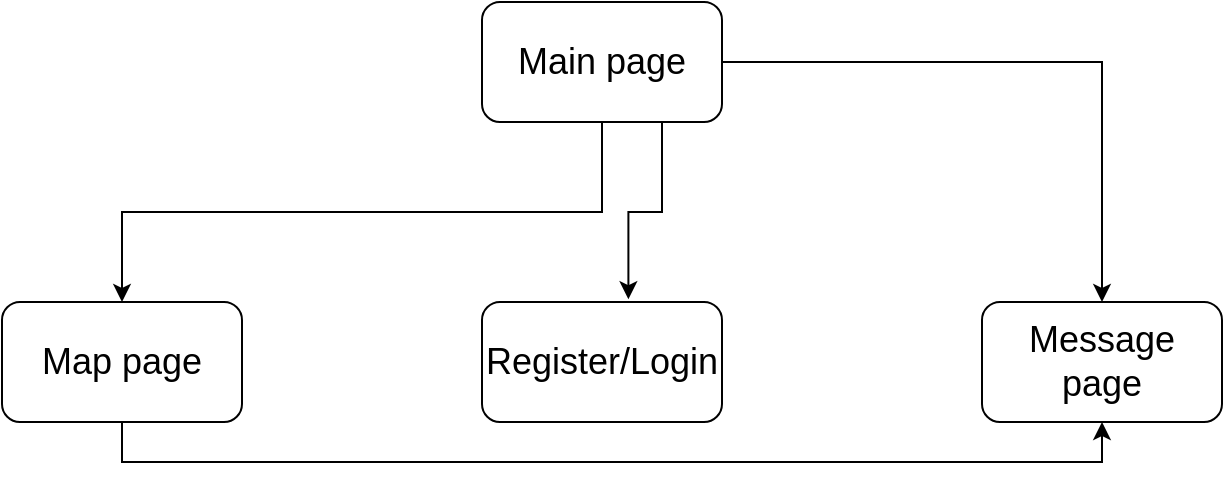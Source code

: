 <mxfile version="20.8.16" type="device"><diagram name="Page-1" id="ODpQYXgB8_LMaE4dIiO1"><mxGraphModel dx="1036" dy="614" grid="1" gridSize="10" guides="1" tooltips="1" connect="1" arrows="1" fold="1" page="1" pageScale="1" pageWidth="850" pageHeight="1100" math="0" shadow="0"><root><mxCell id="0"/><mxCell id="1" parent="0"/><mxCell id="Nmoz59gxqFOvH35rBsO1-5" style="edgeStyle=orthogonalEdgeStyle;rounded=0;orthogonalLoop=1;jettySize=auto;html=1;exitX=0.5;exitY=1;exitDx=0;exitDy=0;entryX=0.5;entryY=0;entryDx=0;entryDy=0;fontSize=18;" edge="1" parent="1" source="Nmoz59gxqFOvH35rBsO1-1" target="Nmoz59gxqFOvH35rBsO1-2"><mxGeometry relative="1" as="geometry"/></mxCell><mxCell id="Nmoz59gxqFOvH35rBsO1-6" style="edgeStyle=orthogonalEdgeStyle;rounded=0;orthogonalLoop=1;jettySize=auto;html=1;exitX=0.75;exitY=1;exitDx=0;exitDy=0;entryX=0.61;entryY=-0.023;entryDx=0;entryDy=0;entryPerimeter=0;fontSize=18;" edge="1" parent="1" source="Nmoz59gxqFOvH35rBsO1-1" target="Nmoz59gxqFOvH35rBsO1-3"><mxGeometry relative="1" as="geometry"/></mxCell><mxCell id="Nmoz59gxqFOvH35rBsO1-7" style="edgeStyle=orthogonalEdgeStyle;rounded=0;orthogonalLoop=1;jettySize=auto;html=1;exitX=1;exitY=0.5;exitDx=0;exitDy=0;entryX=0.5;entryY=0;entryDx=0;entryDy=0;fontSize=18;" edge="1" parent="1" source="Nmoz59gxqFOvH35rBsO1-1" target="Nmoz59gxqFOvH35rBsO1-4"><mxGeometry relative="1" as="geometry"/></mxCell><mxCell id="Nmoz59gxqFOvH35rBsO1-1" value="&lt;font style=&quot;font-size: 18px;&quot;&gt;Main page&lt;/font&gt;" style="rounded=1;whiteSpace=wrap;html=1;" vertex="1" parent="1"><mxGeometry x="290" y="200" width="120" height="60" as="geometry"/></mxCell><mxCell id="Nmoz59gxqFOvH35rBsO1-8" style="edgeStyle=orthogonalEdgeStyle;rounded=0;orthogonalLoop=1;jettySize=auto;html=1;exitX=0.5;exitY=1;exitDx=0;exitDy=0;entryX=0.5;entryY=1;entryDx=0;entryDy=0;fontSize=18;" edge="1" parent="1" source="Nmoz59gxqFOvH35rBsO1-2" target="Nmoz59gxqFOvH35rBsO1-4"><mxGeometry relative="1" as="geometry"/></mxCell><mxCell id="Nmoz59gxqFOvH35rBsO1-2" value="Map page" style="rounded=1;whiteSpace=wrap;html=1;fontSize=18;" vertex="1" parent="1"><mxGeometry x="50" y="350" width="120" height="60" as="geometry"/></mxCell><mxCell id="Nmoz59gxqFOvH35rBsO1-3" value="Register/Login" style="rounded=1;whiteSpace=wrap;html=1;fontSize=18;" vertex="1" parent="1"><mxGeometry x="290" y="350" width="120" height="60" as="geometry"/></mxCell><mxCell id="Nmoz59gxqFOvH35rBsO1-4" value="Message page" style="rounded=1;whiteSpace=wrap;html=1;fontSize=18;" vertex="1" parent="1"><mxGeometry x="540" y="350" width="120" height="60" as="geometry"/></mxCell></root></mxGraphModel></diagram></mxfile>